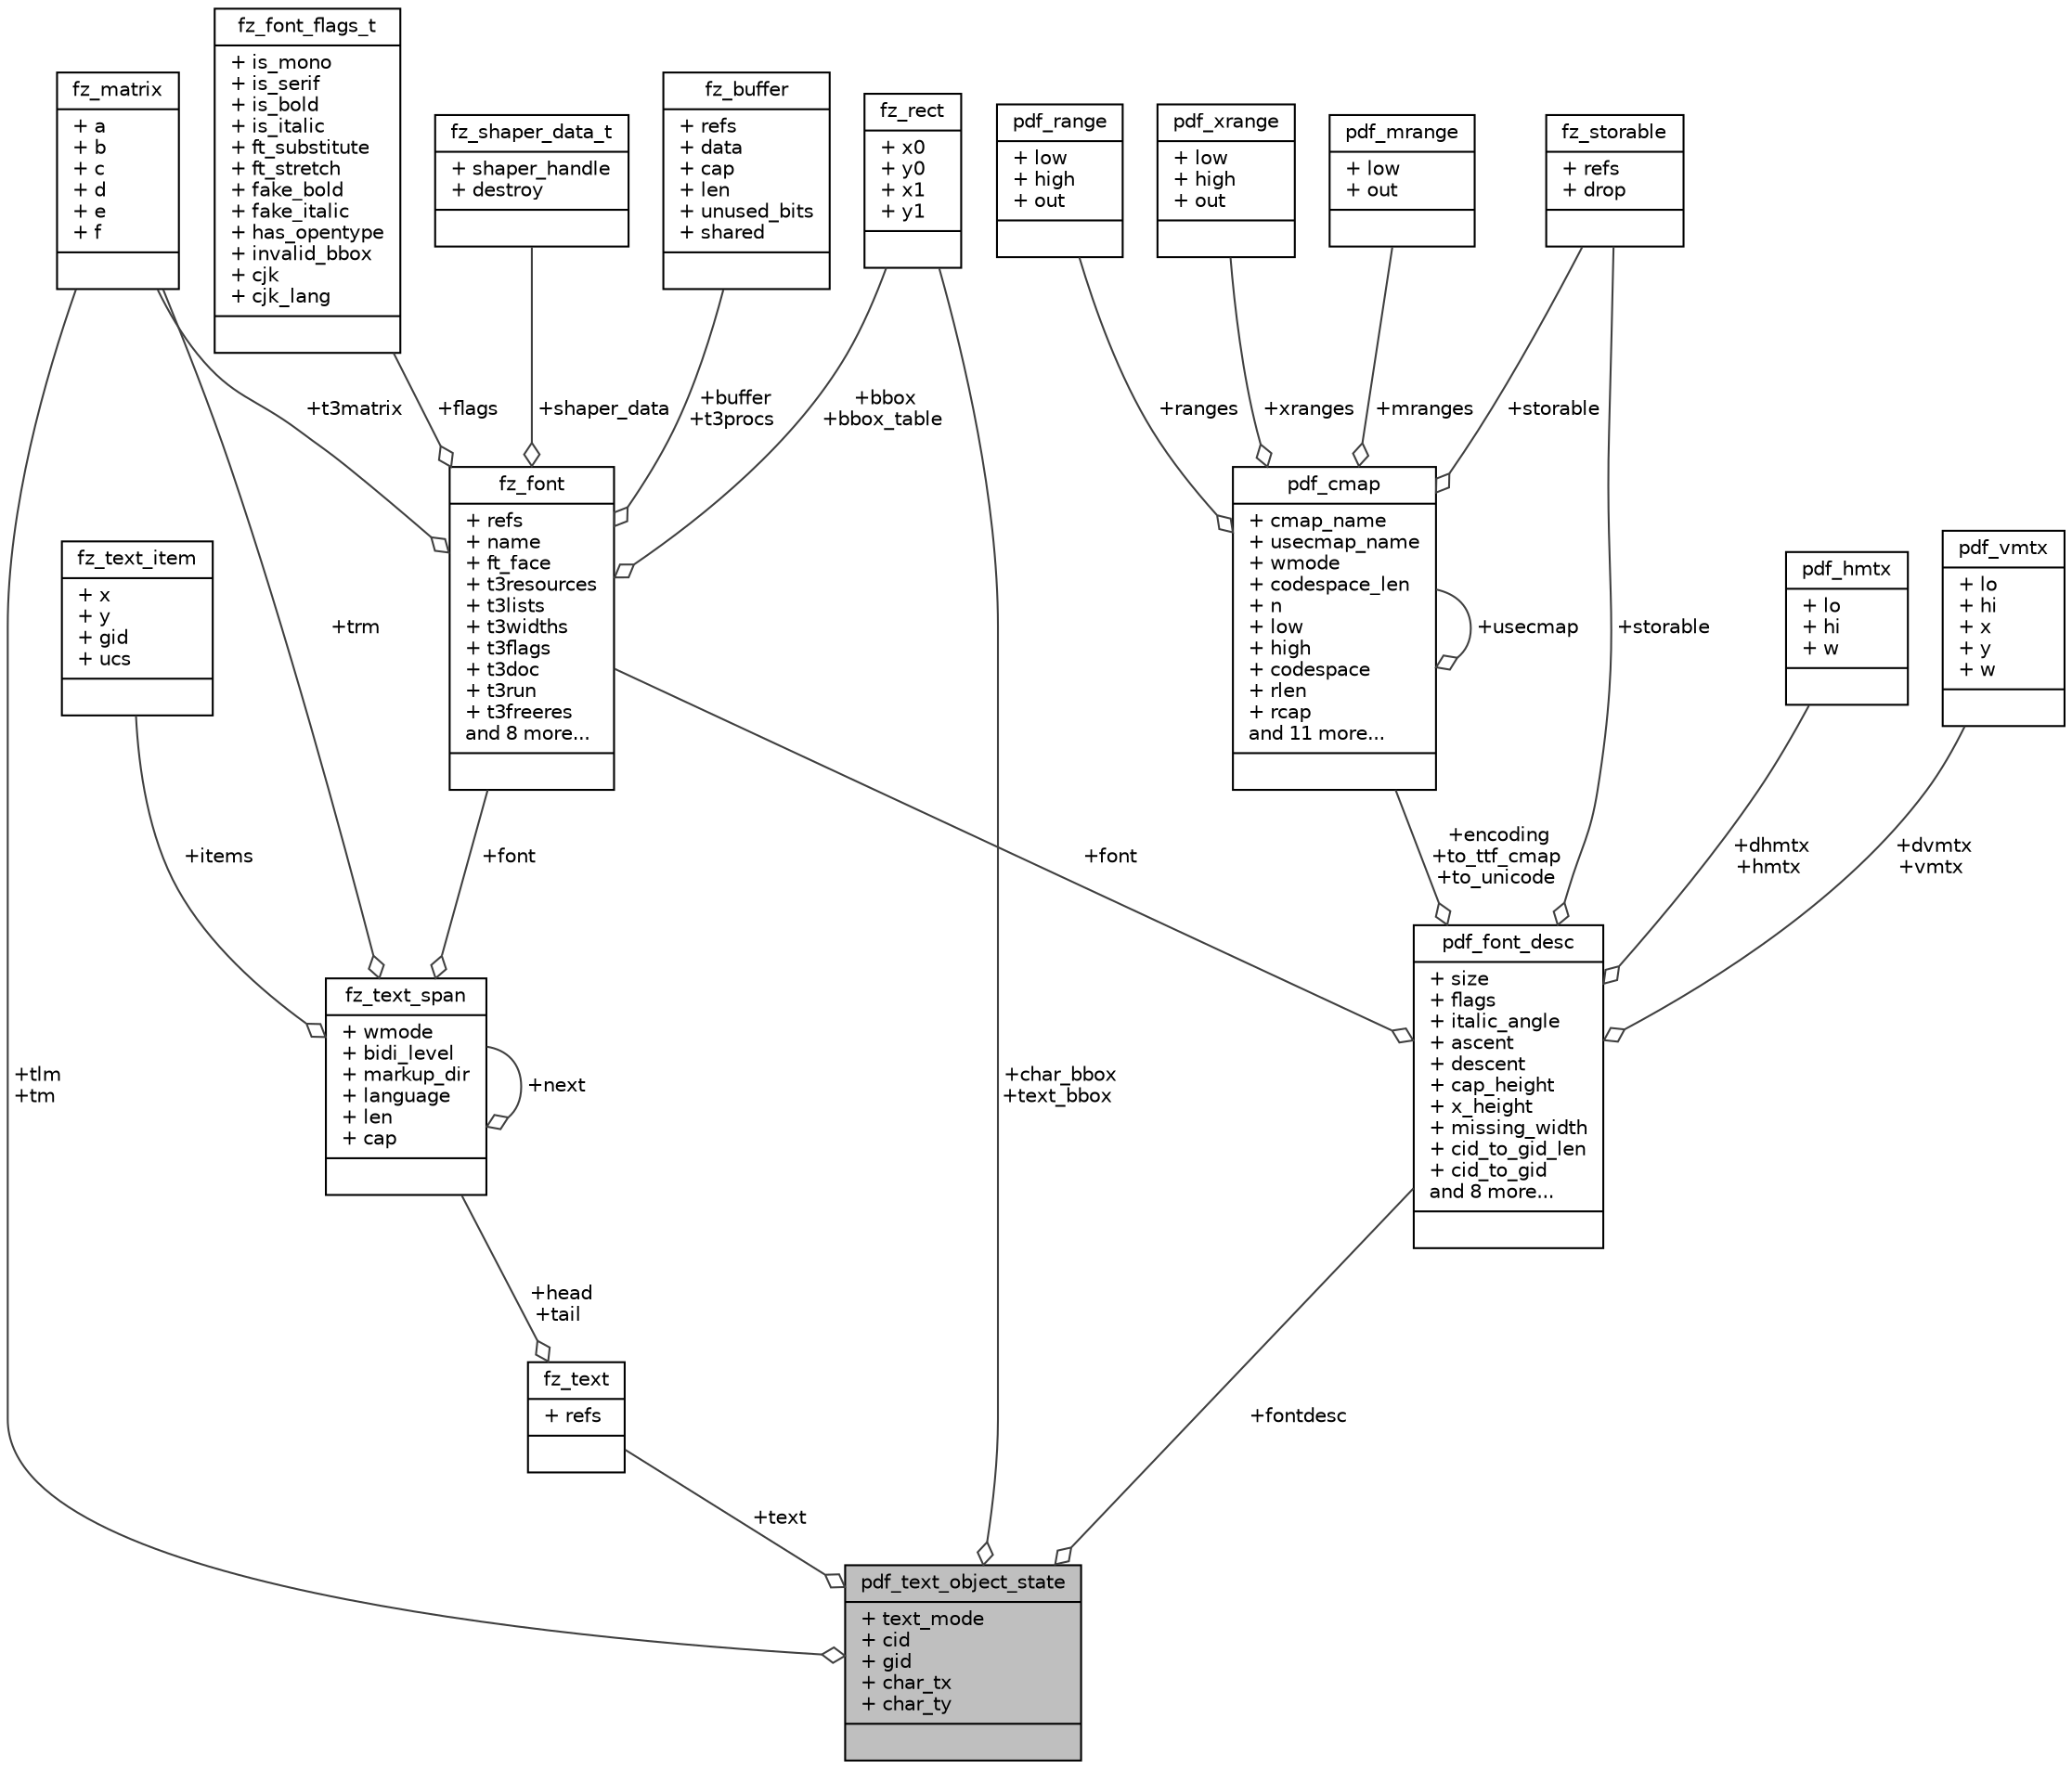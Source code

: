digraph "pdf_text_object_state"
{
 // LATEX_PDF_SIZE
  edge [fontname="Helvetica",fontsize="10",labelfontname="Helvetica",labelfontsize="10"];
  node [fontname="Helvetica",fontsize="10",shape=record];
  Node1 [label="{pdf_text_object_state\n|+ text_mode\l+ cid\l+ gid\l+ char_tx\l+ char_ty\l|}",height=0.2,width=0.4,color="black", fillcolor="grey75", style="filled", fontcolor="black",tooltip=" "];
  Node2 -> Node1 [color="grey25",fontsize="10",style="solid",label=" +text" ,arrowhead="odiamond",fontname="Helvetica"];
  Node2 [label="{fz_text\n|+ refs\l|}",height=0.2,width=0.4,color="black", fillcolor="white", style="filled",URL="$structfz__text.html",tooltip=" "];
  Node3 -> Node2 [color="grey25",fontsize="10",style="solid",label=" +head\n+tail" ,arrowhead="odiamond",fontname="Helvetica"];
  Node3 [label="{fz_text_span\n|+ wmode\l+ bidi_level\l+ markup_dir\l+ language\l+ len\l+ cap\l|}",height=0.2,width=0.4,color="black", fillcolor="white", style="filled",URL="$structfz__text__span.html",tooltip=" "];
  Node4 -> Node3 [color="grey25",fontsize="10",style="solid",label=" +font" ,arrowhead="odiamond",fontname="Helvetica"];
  Node4 [label="{fz_font\n|+ refs\l+ name\l+ ft_face\l+ t3resources\l+ t3lists\l+ t3widths\l+ t3flags\l+ t3doc\l+ t3run\l+ t3freeres\land 8 more...\l|}",height=0.2,width=0.4,color="black", fillcolor="white", style="filled",URL="$structfz__font.html",tooltip=" "];
  Node5 -> Node4 [color="grey25",fontsize="10",style="solid",label=" +buffer\n+t3procs" ,arrowhead="odiamond",fontname="Helvetica"];
  Node5 [label="{fz_buffer\n|+ refs\l+ data\l+ cap\l+ len\l+ unused_bits\l+ shared\l|}",height=0.2,width=0.4,color="black", fillcolor="white", style="filled",URL="$structfz__buffer.html",tooltip=" "];
  Node6 -> Node4 [color="grey25",fontsize="10",style="solid",label=" +flags" ,arrowhead="odiamond",fontname="Helvetica"];
  Node6 [label="{fz_font_flags_t\n|+ is_mono\l+ is_serif\l+ is_bold\l+ is_italic\l+ ft_substitute\l+ ft_stretch\l+ fake_bold\l+ fake_italic\l+ has_opentype\l+ invalid_bbox\l+ cjk\l+ cjk_lang\l|}",height=0.2,width=0.4,color="black", fillcolor="white", style="filled",URL="$structfz__font__flags__t.html",tooltip=" "];
  Node7 -> Node4 [color="grey25",fontsize="10",style="solid",label=" +shaper_data" ,arrowhead="odiamond",fontname="Helvetica"];
  Node7 [label="{fz_shaper_data_t\n|+ shaper_handle\l+ destroy\l|}",height=0.2,width=0.4,color="black", fillcolor="white", style="filled",URL="$structfz__shaper__data__t.html",tooltip=" "];
  Node8 -> Node4 [color="grey25",fontsize="10",style="solid",label=" +t3matrix" ,arrowhead="odiamond",fontname="Helvetica"];
  Node8 [label="{fz_matrix\n|+ a\l+ b\l+ c\l+ d\l+ e\l+ f\l|}",height=0.2,width=0.4,color="black", fillcolor="white", style="filled",URL="$structfz__matrix.html",tooltip=" "];
  Node9 -> Node4 [color="grey25",fontsize="10",style="solid",label=" +bbox\n+bbox_table" ,arrowhead="odiamond",fontname="Helvetica"];
  Node9 [label="{fz_rect\n|+ x0\l+ y0\l+ x1\l+ y1\l|}",height=0.2,width=0.4,color="black", fillcolor="white", style="filled",URL="$structfz__rect.html",tooltip=" "];
  Node8 -> Node3 [color="grey25",fontsize="10",style="solid",label=" +trm" ,arrowhead="odiamond",fontname="Helvetica"];
  Node10 -> Node3 [color="grey25",fontsize="10",style="solid",label=" +items" ,arrowhead="odiamond",fontname="Helvetica"];
  Node10 [label="{fz_text_item\n|+ x\l+ y\l+ gid\l+ ucs\l|}",height=0.2,width=0.4,color="black", fillcolor="white", style="filled",URL="$structfz__text__item.html",tooltip=" "];
  Node3 -> Node3 [color="grey25",fontsize="10",style="solid",label=" +next" ,arrowhead="odiamond",fontname="Helvetica"];
  Node9 -> Node1 [color="grey25",fontsize="10",style="solid",label=" +char_bbox\n+text_bbox" ,arrowhead="odiamond",fontname="Helvetica"];
  Node8 -> Node1 [color="grey25",fontsize="10",style="solid",label=" +tlm\n+tm" ,arrowhead="odiamond",fontname="Helvetica"];
  Node11 -> Node1 [color="grey25",fontsize="10",style="solid",label=" +fontdesc" ,arrowhead="odiamond",fontname="Helvetica"];
  Node11 [label="{pdf_font_desc\n|+ size\l+ flags\l+ italic_angle\l+ ascent\l+ descent\l+ cap_height\l+ x_height\l+ missing_width\l+ cid_to_gid_len\l+ cid_to_gid\land 8 more...\l|}",height=0.2,width=0.4,color="black", fillcolor="white", style="filled",URL="$structpdf__font__desc.html",tooltip=" "];
  Node12 -> Node11 [color="grey25",fontsize="10",style="solid",label=" +storable" ,arrowhead="odiamond",fontname="Helvetica"];
  Node12 [label="{fz_storable\n|+ refs\l+ drop\l|}",height=0.2,width=0.4,color="black", fillcolor="white", style="filled",URL="$structfz__storable.html",tooltip=" "];
  Node4 -> Node11 [color="grey25",fontsize="10",style="solid",label=" +font" ,arrowhead="odiamond",fontname="Helvetica"];
  Node13 -> Node11 [color="grey25",fontsize="10",style="solid",label=" +encoding\n+to_ttf_cmap\n+to_unicode" ,arrowhead="odiamond",fontname="Helvetica"];
  Node13 [label="{pdf_cmap\n|+ cmap_name\l+ usecmap_name\l+ wmode\l+ codespace_len\l+ n\l+ low\l+ high\l+ codespace\l+ rlen\l+ rcap\land 11 more...\l|}",height=0.2,width=0.4,color="black", fillcolor="white", style="filled",URL="$structpdf__cmap.html",tooltip=" "];
  Node12 -> Node13 [color="grey25",fontsize="10",style="solid",label=" +storable" ,arrowhead="odiamond",fontname="Helvetica"];
  Node13 -> Node13 [color="grey25",fontsize="10",style="solid",label=" +usecmap" ,arrowhead="odiamond",fontname="Helvetica"];
  Node14 -> Node13 [color="grey25",fontsize="10",style="solid",label=" +ranges" ,arrowhead="odiamond",fontname="Helvetica"];
  Node14 [label="{pdf_range\n|+ low\l+ high\l+ out\l|}",height=0.2,width=0.4,color="black", fillcolor="white", style="filled",URL="$structpdf__range.html",tooltip=" "];
  Node15 -> Node13 [color="grey25",fontsize="10",style="solid",label=" +xranges" ,arrowhead="odiamond",fontname="Helvetica"];
  Node15 [label="{pdf_xrange\n|+ low\l+ high\l+ out\l|}",height=0.2,width=0.4,color="black", fillcolor="white", style="filled",URL="$structpdf__xrange.html",tooltip=" "];
  Node16 -> Node13 [color="grey25",fontsize="10",style="solid",label=" +mranges" ,arrowhead="odiamond",fontname="Helvetica"];
  Node16 [label="{pdf_mrange\n|+ low\l+ out\l|}",height=0.2,width=0.4,color="black", fillcolor="white", style="filled",URL="$structpdf__mrange.html",tooltip=" "];
  Node17 -> Node11 [color="grey25",fontsize="10",style="solid",label=" +dhmtx\n+hmtx" ,arrowhead="odiamond",fontname="Helvetica"];
  Node17 [label="{pdf_hmtx\n|+ lo\l+ hi\l+ w\l|}",height=0.2,width=0.4,color="black", fillcolor="white", style="filled",URL="$structpdf__hmtx.html",tooltip=" "];
  Node18 -> Node11 [color="grey25",fontsize="10",style="solid",label=" +dvmtx\n+vmtx" ,arrowhead="odiamond",fontname="Helvetica"];
  Node18 [label="{pdf_vmtx\n|+ lo\l+ hi\l+ x\l+ y\l+ w\l|}",height=0.2,width=0.4,color="black", fillcolor="white", style="filled",URL="$structpdf__vmtx.html",tooltip=" "];
}
